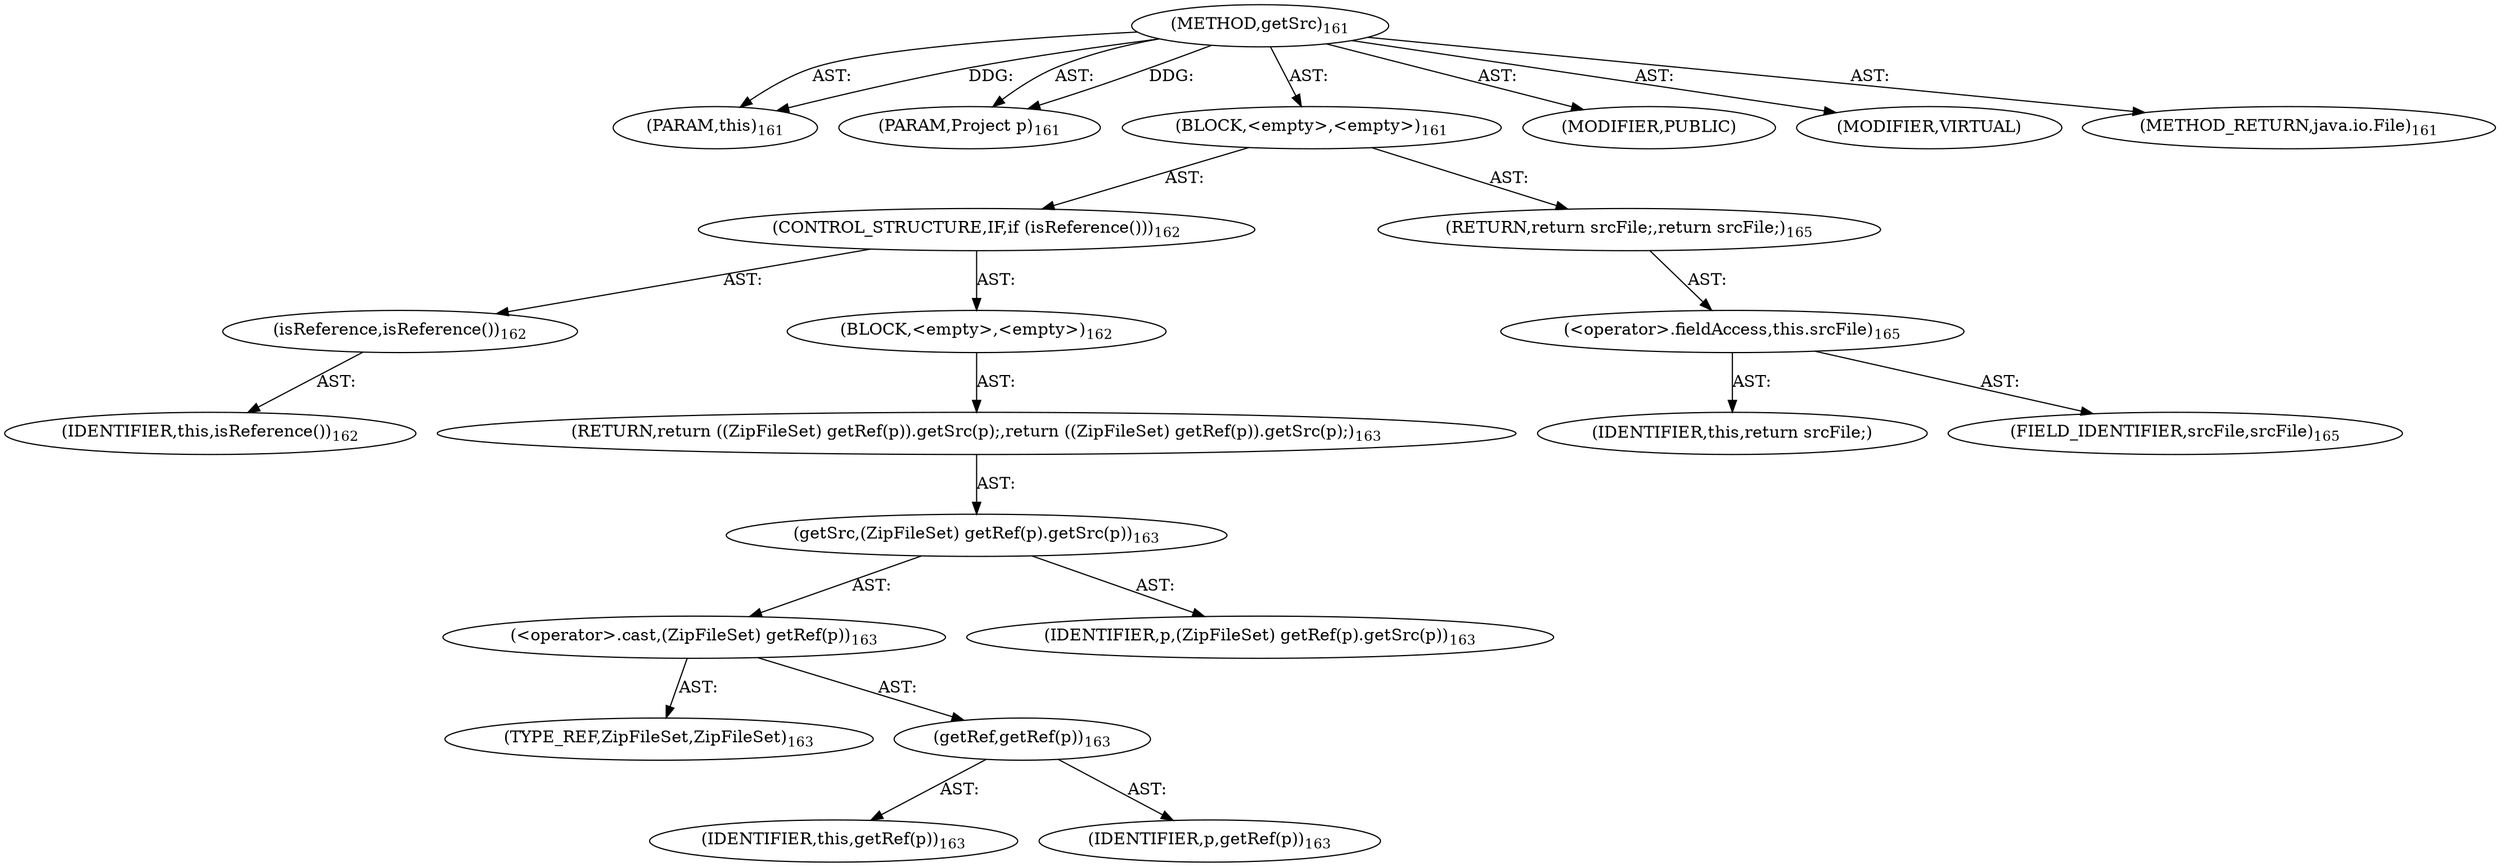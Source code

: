 digraph "getSrc" {  
"111669149701" [label = <(METHOD,getSrc)<SUB>161</SUB>> ]
"115964116994" [label = <(PARAM,this)<SUB>161</SUB>> ]
"115964117015" [label = <(PARAM,Project p)<SUB>161</SUB>> ]
"25769803788" [label = <(BLOCK,&lt;empty&gt;,&lt;empty&gt;)<SUB>161</SUB>> ]
"47244640261" [label = <(CONTROL_STRUCTURE,IF,if (isReference()))<SUB>162</SUB>> ]
"30064771175" [label = <(isReference,isReference())<SUB>162</SUB>> ]
"68719476741" [label = <(IDENTIFIER,this,isReference())<SUB>162</SUB>> ]
"25769803789" [label = <(BLOCK,&lt;empty&gt;,&lt;empty&gt;)<SUB>162</SUB>> ]
"146028888064" [label = <(RETURN,return ((ZipFileSet) getRef(p)).getSrc(p);,return ((ZipFileSet) getRef(p)).getSrc(p);)<SUB>163</SUB>> ]
"30064771176" [label = <(getSrc,(ZipFileSet) getRef(p).getSrc(p))<SUB>163</SUB>> ]
"30064771177" [label = <(&lt;operator&gt;.cast,(ZipFileSet) getRef(p))<SUB>163</SUB>> ]
"180388626438" [label = <(TYPE_REF,ZipFileSet,ZipFileSet)<SUB>163</SUB>> ]
"30064771178" [label = <(getRef,getRef(p))<SUB>163</SUB>> ]
"68719476742" [label = <(IDENTIFIER,this,getRef(p))<SUB>163</SUB>> ]
"68719476829" [label = <(IDENTIFIER,p,getRef(p))<SUB>163</SUB>> ]
"68719476830" [label = <(IDENTIFIER,p,(ZipFileSet) getRef(p).getSrc(p))<SUB>163</SUB>> ]
"146028888065" [label = <(RETURN,return srcFile;,return srcFile;)<SUB>165</SUB>> ]
"30064771179" [label = <(&lt;operator&gt;.fieldAccess,this.srcFile)<SUB>165</SUB>> ]
"68719476831" [label = <(IDENTIFIER,this,return srcFile;)> ]
"55834574898" [label = <(FIELD_IDENTIFIER,srcFile,srcFile)<SUB>165</SUB>> ]
"133143986198" [label = <(MODIFIER,PUBLIC)> ]
"133143986199" [label = <(MODIFIER,VIRTUAL)> ]
"128849018885" [label = <(METHOD_RETURN,java.io.File)<SUB>161</SUB>> ]
  "111669149701" -> "115964116994"  [ label = "AST: "] 
  "111669149701" -> "115964117015"  [ label = "AST: "] 
  "111669149701" -> "25769803788"  [ label = "AST: "] 
  "111669149701" -> "133143986198"  [ label = "AST: "] 
  "111669149701" -> "133143986199"  [ label = "AST: "] 
  "111669149701" -> "128849018885"  [ label = "AST: "] 
  "25769803788" -> "47244640261"  [ label = "AST: "] 
  "25769803788" -> "146028888065"  [ label = "AST: "] 
  "47244640261" -> "30064771175"  [ label = "AST: "] 
  "47244640261" -> "25769803789"  [ label = "AST: "] 
  "30064771175" -> "68719476741"  [ label = "AST: "] 
  "25769803789" -> "146028888064"  [ label = "AST: "] 
  "146028888064" -> "30064771176"  [ label = "AST: "] 
  "30064771176" -> "30064771177"  [ label = "AST: "] 
  "30064771176" -> "68719476830"  [ label = "AST: "] 
  "30064771177" -> "180388626438"  [ label = "AST: "] 
  "30064771177" -> "30064771178"  [ label = "AST: "] 
  "30064771178" -> "68719476742"  [ label = "AST: "] 
  "30064771178" -> "68719476829"  [ label = "AST: "] 
  "146028888065" -> "30064771179"  [ label = "AST: "] 
  "30064771179" -> "68719476831"  [ label = "AST: "] 
  "30064771179" -> "55834574898"  [ label = "AST: "] 
  "111669149701" -> "115964116994"  [ label = "DDG: "] 
  "111669149701" -> "115964117015"  [ label = "DDG: "] 
}

